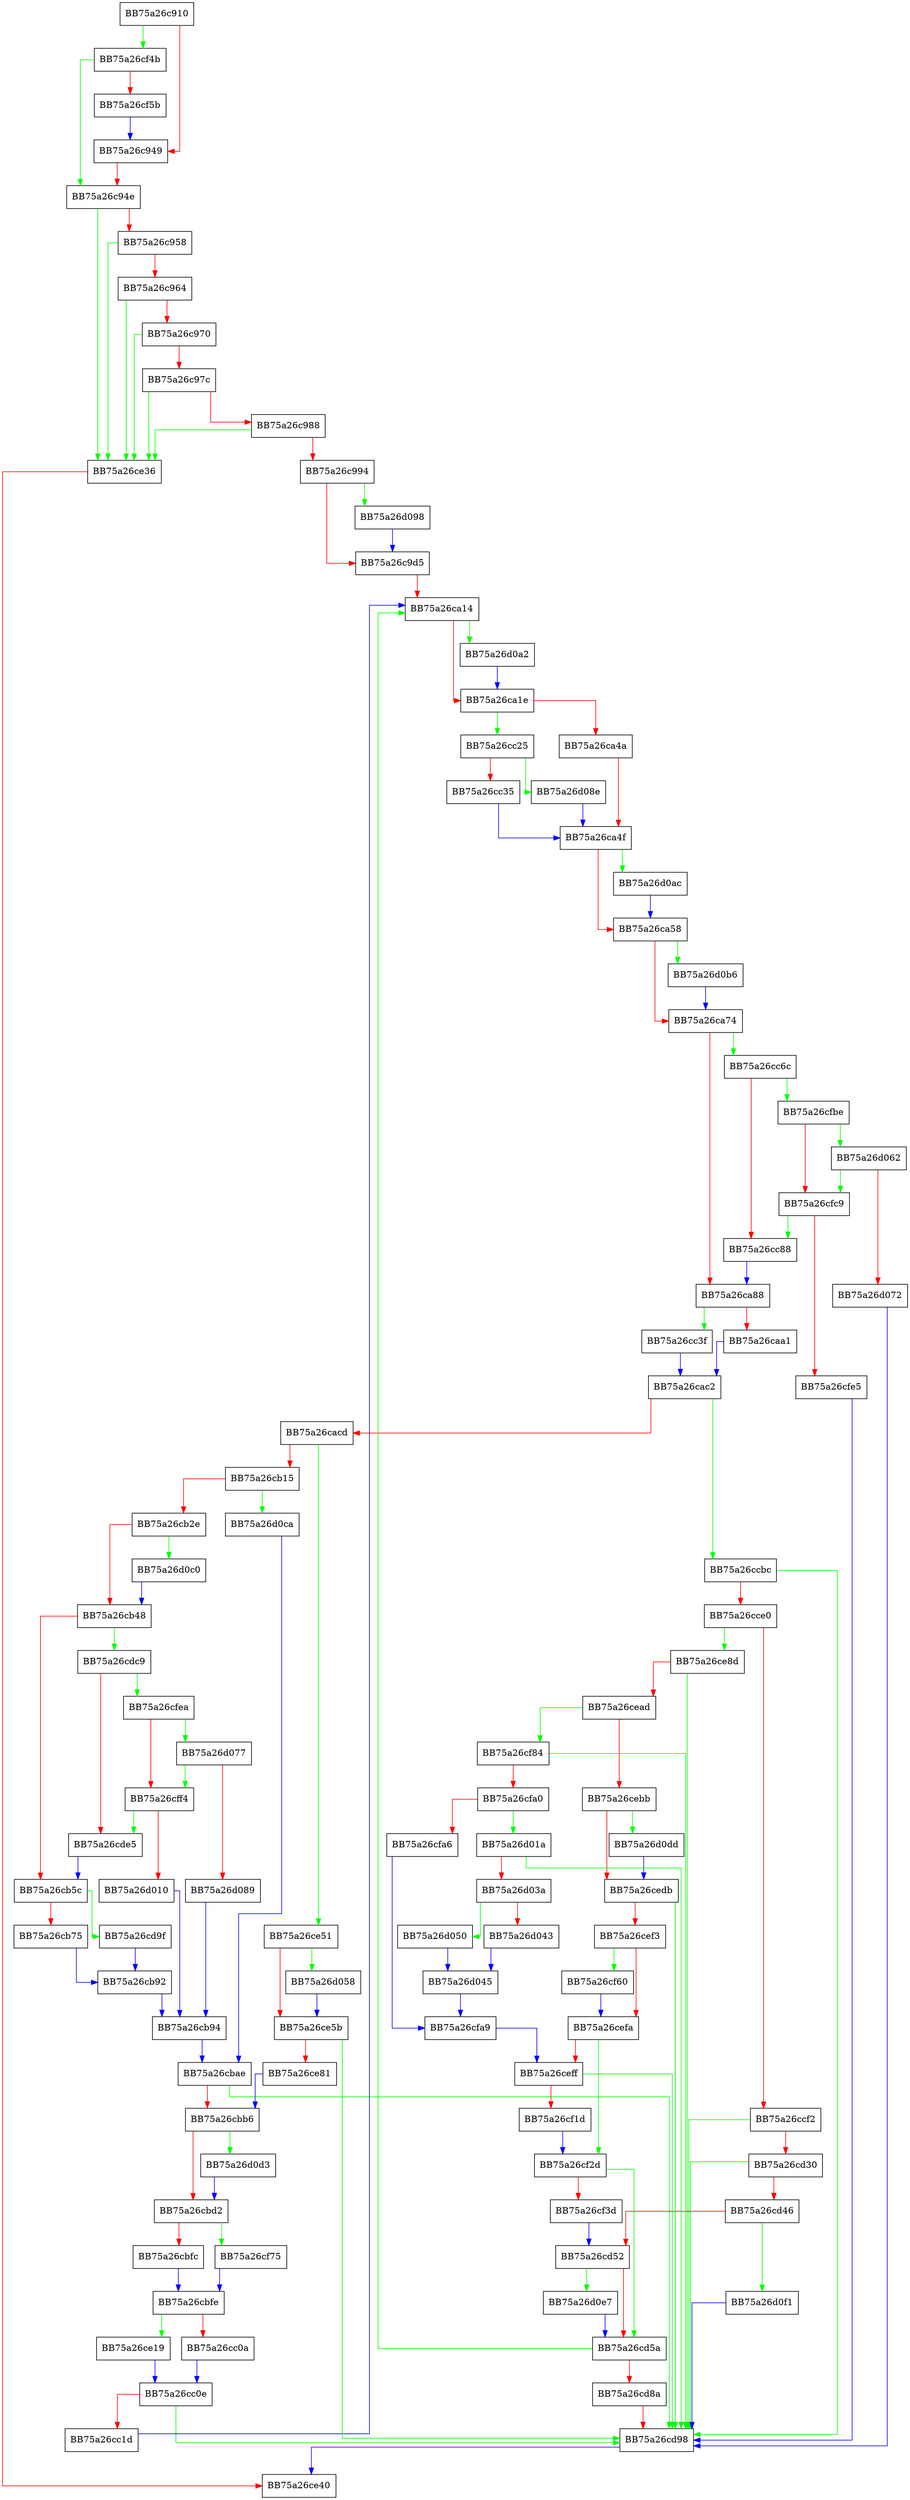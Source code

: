 digraph OnTheFly {
  node [shape="box"];
  graph [splines=ortho];
  BB75a26c910 -> BB75a26cf4b [color="green"];
  BB75a26c910 -> BB75a26c949 [color="red"];
  BB75a26c949 -> BB75a26c94e [color="red"];
  BB75a26c94e -> BB75a26ce36 [color="green"];
  BB75a26c94e -> BB75a26c958 [color="red"];
  BB75a26c958 -> BB75a26ce36 [color="green"];
  BB75a26c958 -> BB75a26c964 [color="red"];
  BB75a26c964 -> BB75a26ce36 [color="green"];
  BB75a26c964 -> BB75a26c970 [color="red"];
  BB75a26c970 -> BB75a26ce36 [color="green"];
  BB75a26c970 -> BB75a26c97c [color="red"];
  BB75a26c97c -> BB75a26ce36 [color="green"];
  BB75a26c97c -> BB75a26c988 [color="red"];
  BB75a26c988 -> BB75a26ce36 [color="green"];
  BB75a26c988 -> BB75a26c994 [color="red"];
  BB75a26c994 -> BB75a26d098 [color="green"];
  BB75a26c994 -> BB75a26c9d5 [color="red"];
  BB75a26c9d5 -> BB75a26ca14 [color="red"];
  BB75a26ca14 -> BB75a26d0a2 [color="green"];
  BB75a26ca14 -> BB75a26ca1e [color="red"];
  BB75a26ca1e -> BB75a26cc25 [color="green"];
  BB75a26ca1e -> BB75a26ca4a [color="red"];
  BB75a26ca4a -> BB75a26ca4f [color="red"];
  BB75a26ca4f -> BB75a26d0ac [color="green"];
  BB75a26ca4f -> BB75a26ca58 [color="red"];
  BB75a26ca58 -> BB75a26d0b6 [color="green"];
  BB75a26ca58 -> BB75a26ca74 [color="red"];
  BB75a26ca74 -> BB75a26cc6c [color="green"];
  BB75a26ca74 -> BB75a26ca88 [color="red"];
  BB75a26ca88 -> BB75a26cc3f [color="green"];
  BB75a26ca88 -> BB75a26caa1 [color="red"];
  BB75a26caa1 -> BB75a26cac2 [color="blue"];
  BB75a26cac2 -> BB75a26ccbc [color="green"];
  BB75a26cac2 -> BB75a26cacd [color="red"];
  BB75a26cacd -> BB75a26ce51 [color="green"];
  BB75a26cacd -> BB75a26cb15 [color="red"];
  BB75a26cb15 -> BB75a26d0ca [color="green"];
  BB75a26cb15 -> BB75a26cb2e [color="red"];
  BB75a26cb2e -> BB75a26d0c0 [color="green"];
  BB75a26cb2e -> BB75a26cb48 [color="red"];
  BB75a26cb48 -> BB75a26cdc9 [color="green"];
  BB75a26cb48 -> BB75a26cb5c [color="red"];
  BB75a26cb5c -> BB75a26cd9f [color="green"];
  BB75a26cb5c -> BB75a26cb75 [color="red"];
  BB75a26cb75 -> BB75a26cb92 [color="blue"];
  BB75a26cb92 -> BB75a26cb94 [color="blue"];
  BB75a26cb94 -> BB75a26cbae [color="blue"];
  BB75a26cbae -> BB75a26cd98 [color="green"];
  BB75a26cbae -> BB75a26cbb6 [color="red"];
  BB75a26cbb6 -> BB75a26d0d3 [color="green"];
  BB75a26cbb6 -> BB75a26cbd2 [color="red"];
  BB75a26cbd2 -> BB75a26cf75 [color="green"];
  BB75a26cbd2 -> BB75a26cbfc [color="red"];
  BB75a26cbfc -> BB75a26cbfe [color="blue"];
  BB75a26cbfe -> BB75a26ce19 [color="green"];
  BB75a26cbfe -> BB75a26cc0a [color="red"];
  BB75a26cc0a -> BB75a26cc0e [color="blue"];
  BB75a26cc0e -> BB75a26cd98 [color="green"];
  BB75a26cc0e -> BB75a26cc1d [color="red"];
  BB75a26cc1d -> BB75a26ca14 [color="blue"];
  BB75a26cc25 -> BB75a26d08e [color="green"];
  BB75a26cc25 -> BB75a26cc35 [color="red"];
  BB75a26cc35 -> BB75a26ca4f [color="blue"];
  BB75a26cc3f -> BB75a26cac2 [color="blue"];
  BB75a26cc6c -> BB75a26cfbe [color="green"];
  BB75a26cc6c -> BB75a26cc88 [color="red"];
  BB75a26cc88 -> BB75a26ca88 [color="blue"];
  BB75a26ccbc -> BB75a26cd98 [color="green"];
  BB75a26ccbc -> BB75a26cce0 [color="red"];
  BB75a26cce0 -> BB75a26ce8d [color="green"];
  BB75a26cce0 -> BB75a26ccf2 [color="red"];
  BB75a26ccf2 -> BB75a26cd98 [color="green"];
  BB75a26ccf2 -> BB75a26cd30 [color="red"];
  BB75a26cd30 -> BB75a26cd98 [color="green"];
  BB75a26cd30 -> BB75a26cd46 [color="red"];
  BB75a26cd46 -> BB75a26d0f1 [color="green"];
  BB75a26cd46 -> BB75a26cd52 [color="red"];
  BB75a26cd52 -> BB75a26d0e7 [color="green"];
  BB75a26cd52 -> BB75a26cd5a [color="red"];
  BB75a26cd5a -> BB75a26ca14 [color="green"];
  BB75a26cd5a -> BB75a26cd8a [color="red"];
  BB75a26cd8a -> BB75a26cd98 [color="red"];
  BB75a26cd98 -> BB75a26ce40 [color="blue"];
  BB75a26cd9f -> BB75a26cb92 [color="blue"];
  BB75a26cdc9 -> BB75a26cfea [color="green"];
  BB75a26cdc9 -> BB75a26cde5 [color="red"];
  BB75a26cde5 -> BB75a26cb5c [color="blue"];
  BB75a26ce19 -> BB75a26cc0e [color="blue"];
  BB75a26ce36 -> BB75a26ce40 [color="red"];
  BB75a26ce51 -> BB75a26d058 [color="green"];
  BB75a26ce51 -> BB75a26ce5b [color="red"];
  BB75a26ce5b -> BB75a26cd98 [color="green"];
  BB75a26ce5b -> BB75a26ce81 [color="red"];
  BB75a26ce81 -> BB75a26cbb6 [color="blue"];
  BB75a26ce8d -> BB75a26cd98 [color="green"];
  BB75a26ce8d -> BB75a26cead [color="red"];
  BB75a26cead -> BB75a26cf84 [color="green"];
  BB75a26cead -> BB75a26cebb [color="red"];
  BB75a26cebb -> BB75a26d0dd [color="green"];
  BB75a26cebb -> BB75a26cedb [color="red"];
  BB75a26cedb -> BB75a26cd98 [color="green"];
  BB75a26cedb -> BB75a26cef3 [color="red"];
  BB75a26cef3 -> BB75a26cf60 [color="green"];
  BB75a26cef3 -> BB75a26cefa [color="red"];
  BB75a26cefa -> BB75a26cf2d [color="green"];
  BB75a26cefa -> BB75a26ceff [color="red"];
  BB75a26ceff -> BB75a26cd98 [color="green"];
  BB75a26ceff -> BB75a26cf1d [color="red"];
  BB75a26cf1d -> BB75a26cf2d [color="blue"];
  BB75a26cf2d -> BB75a26cd5a [color="green"];
  BB75a26cf2d -> BB75a26cf3d [color="red"];
  BB75a26cf3d -> BB75a26cd52 [color="blue"];
  BB75a26cf4b -> BB75a26c94e [color="green"];
  BB75a26cf4b -> BB75a26cf5b [color="red"];
  BB75a26cf5b -> BB75a26c949 [color="blue"];
  BB75a26cf60 -> BB75a26cefa [color="blue"];
  BB75a26cf75 -> BB75a26cbfe [color="blue"];
  BB75a26cf84 -> BB75a26cd98 [color="green"];
  BB75a26cf84 -> BB75a26cfa0 [color="red"];
  BB75a26cfa0 -> BB75a26d01a [color="green"];
  BB75a26cfa0 -> BB75a26cfa6 [color="red"];
  BB75a26cfa6 -> BB75a26cfa9 [color="blue"];
  BB75a26cfa9 -> BB75a26ceff [color="blue"];
  BB75a26cfbe -> BB75a26d062 [color="green"];
  BB75a26cfbe -> BB75a26cfc9 [color="red"];
  BB75a26cfc9 -> BB75a26cc88 [color="green"];
  BB75a26cfc9 -> BB75a26cfe5 [color="red"];
  BB75a26cfe5 -> BB75a26cd98 [color="blue"];
  BB75a26cfea -> BB75a26d077 [color="green"];
  BB75a26cfea -> BB75a26cff4 [color="red"];
  BB75a26cff4 -> BB75a26cde5 [color="green"];
  BB75a26cff4 -> BB75a26d010 [color="red"];
  BB75a26d010 -> BB75a26cb94 [color="blue"];
  BB75a26d01a -> BB75a26cd98 [color="green"];
  BB75a26d01a -> BB75a26d03a [color="red"];
  BB75a26d03a -> BB75a26d050 [color="green"];
  BB75a26d03a -> BB75a26d043 [color="red"];
  BB75a26d043 -> BB75a26d045 [color="blue"];
  BB75a26d045 -> BB75a26cfa9 [color="blue"];
  BB75a26d050 -> BB75a26d045 [color="blue"];
  BB75a26d058 -> BB75a26ce5b [color="blue"];
  BB75a26d062 -> BB75a26cfc9 [color="green"];
  BB75a26d062 -> BB75a26d072 [color="red"];
  BB75a26d072 -> BB75a26cd98 [color="blue"];
  BB75a26d077 -> BB75a26cff4 [color="green"];
  BB75a26d077 -> BB75a26d089 [color="red"];
  BB75a26d089 -> BB75a26cb94 [color="blue"];
  BB75a26d08e -> BB75a26ca4f [color="blue"];
  BB75a26d098 -> BB75a26c9d5 [color="blue"];
  BB75a26d0a2 -> BB75a26ca1e [color="blue"];
  BB75a26d0ac -> BB75a26ca58 [color="blue"];
  BB75a26d0b6 -> BB75a26ca74 [color="blue"];
  BB75a26d0c0 -> BB75a26cb48 [color="blue"];
  BB75a26d0ca -> BB75a26cbae [color="blue"];
  BB75a26d0d3 -> BB75a26cbd2 [color="blue"];
  BB75a26d0dd -> BB75a26cedb [color="blue"];
  BB75a26d0e7 -> BB75a26cd5a [color="blue"];
  BB75a26d0f1 -> BB75a26cd98 [color="blue"];
}